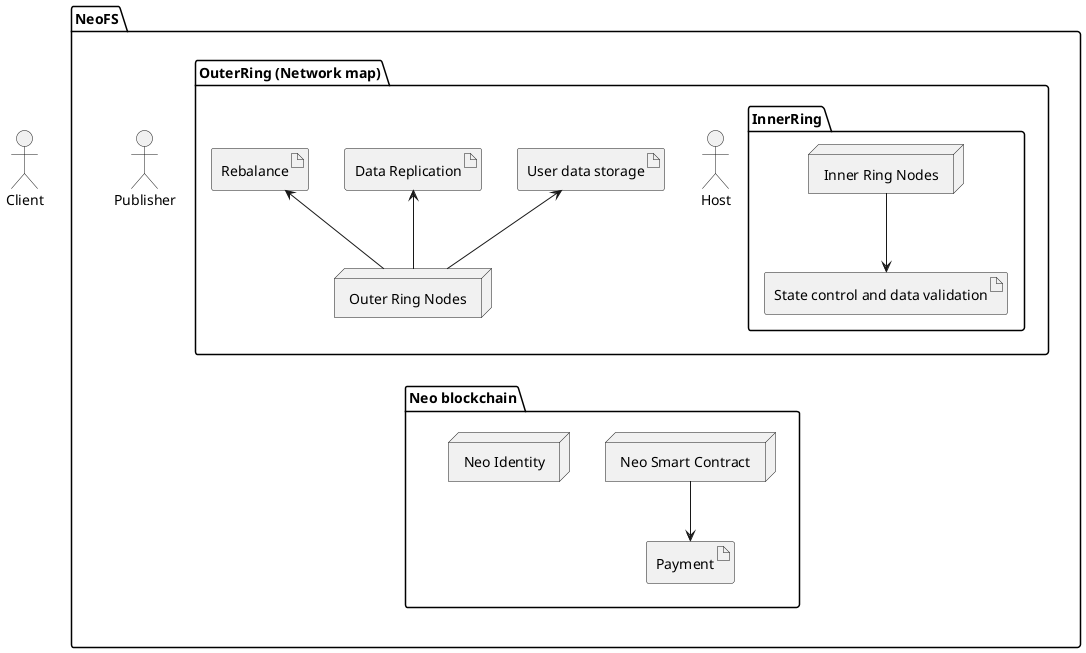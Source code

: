 @startuml
skinparam monochrome true
skinparam shadowing false

package "NeoFS" {

actor "Publisher" as consumer

package "OuterRing (Network map)" as ORN_BL {

  
  actor "Host" as host
  node "Outer Ring Nodes" as ORN
  
  artifact "User data storage" as data
  artifact "Data Replication" as DR
  artifact "Rebalance" as RB
  
    package "InnerRing" {

       node "Inner Ring Nodes" as IRN
       artifact "State control and data validation" as inter_data

    }
  }
  
  package "Neo blockchain" as NBN_BL {

    node "Neo Smart Contract" as Contract
    node "Neo Identity" as NID
    artifact "Payment" as Payment
    
    
}
  
}


actor "Client" as client




ORN -[hidden]down-> NBN_BL

client -[hidden]right-> NeoFS
inter_data <-up- IRN

data <-down- ORN
DR <-down- ORN
RB <-down- ORN

Contract -down-> Payment



@enduml
